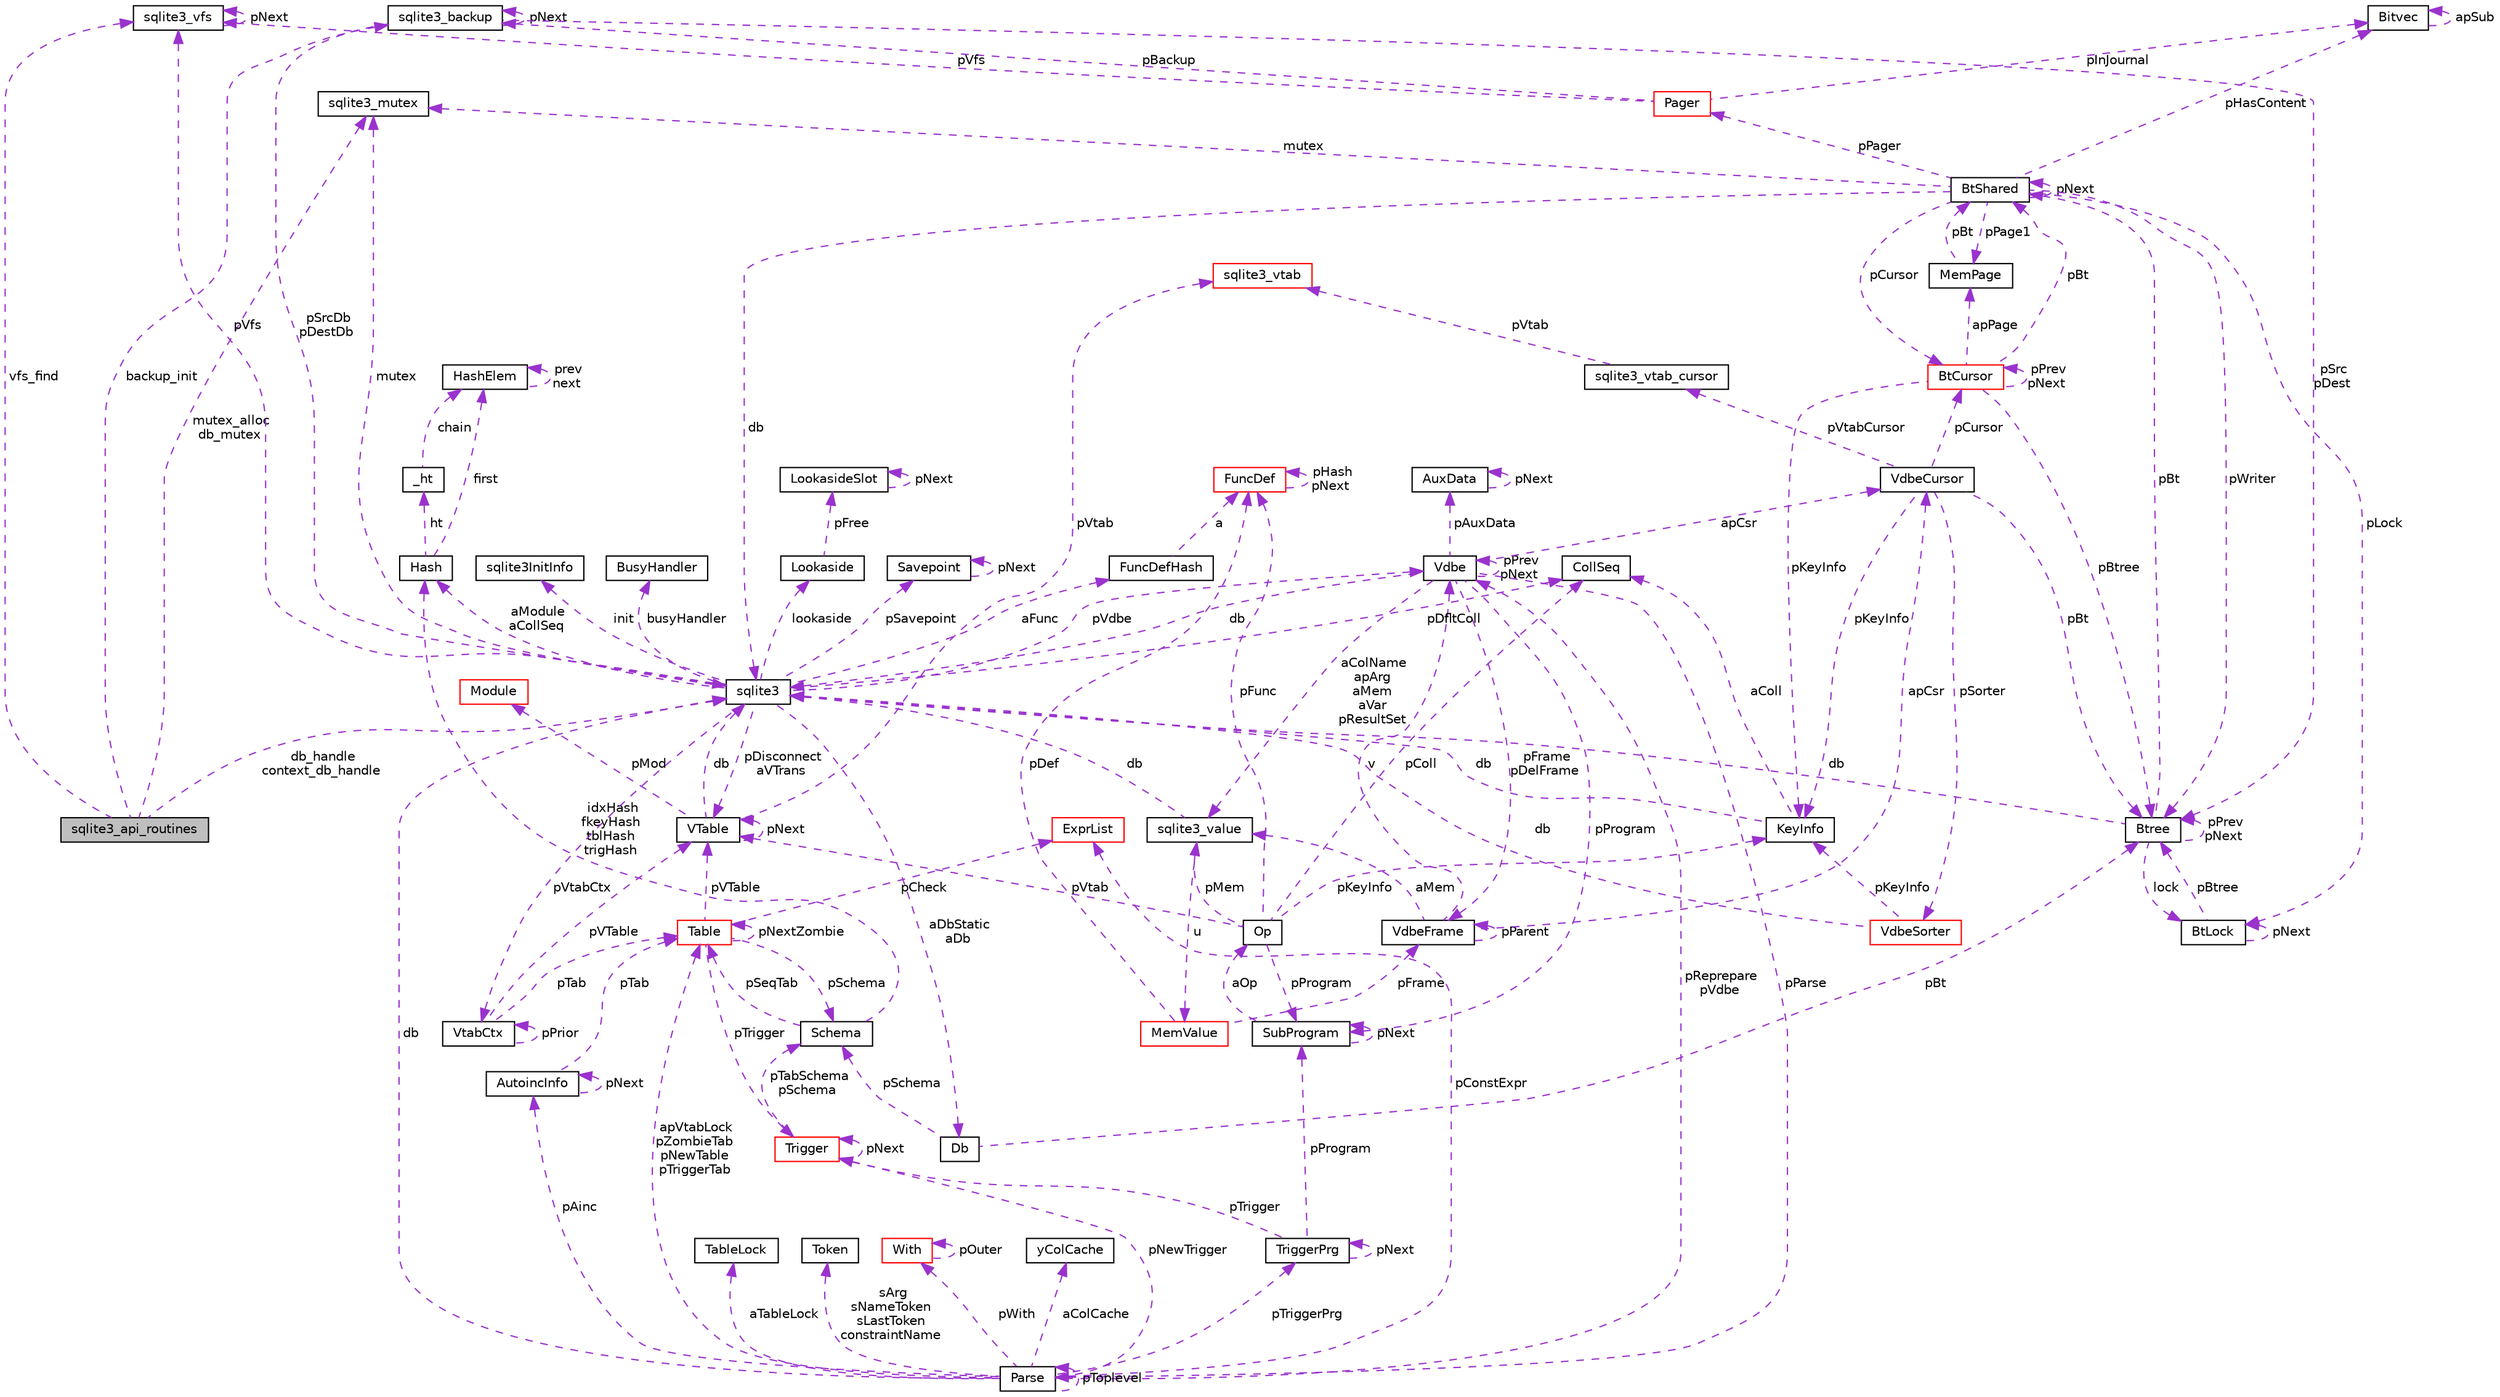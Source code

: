 digraph "sqlite3_api_routines"
{
  edge [fontname="Helvetica",fontsize="10",labelfontname="Helvetica",labelfontsize="10"];
  node [fontname="Helvetica",fontsize="10",shape=record];
  Node1 [label="sqlite3_api_routines",height=0.2,width=0.4,color="black", fillcolor="grey75", style="filled", fontcolor="black"];
  Node2 -> Node1 [dir="back",color="darkorchid3",fontsize="10",style="dashed",label=" backup_init" ,fontname="Helvetica"];
  Node2 [label="sqlite3_backup",height=0.2,width=0.4,color="black", fillcolor="white", style="filled",URL="$structsqlite3__backup.html"];
  Node2 -> Node2 [dir="back",color="darkorchid3",fontsize="10",style="dashed",label=" pNext" ,fontname="Helvetica"];
  Node3 -> Node2 [dir="back",color="darkorchid3",fontsize="10",style="dashed",label=" pSrcDb\npDestDb" ,fontname="Helvetica"];
  Node3 [label="sqlite3",height=0.2,width=0.4,color="black", fillcolor="white", style="filled",URL="$structsqlite3.html"];
  Node4 -> Node3 [dir="back",color="darkorchid3",fontsize="10",style="dashed",label=" pVdbe" ,fontname="Helvetica"];
  Node4 [label="Vdbe",height=0.2,width=0.4,color="black", fillcolor="white", style="filled",URL="$struct_vdbe.html"];
  Node4 -> Node4 [dir="back",color="darkorchid3",fontsize="10",style="dashed",label=" pPrev\npNext" ,fontname="Helvetica"];
  Node5 -> Node4 [dir="back",color="darkorchid3",fontsize="10",style="dashed",label=" aColName\napArg\naMem\naVar\npResultSet" ,fontname="Helvetica"];
  Node5 [label="sqlite3_value",height=0.2,width=0.4,color="black", fillcolor="white", style="filled",URL="$struct_mem.html"];
  Node6 -> Node5 [dir="back",color="darkorchid3",fontsize="10",style="dashed",label=" u" ,fontname="Helvetica"];
  Node6 [label="MemValue",height=0.2,width=0.4,color="red", fillcolor="white", style="filled",URL="$union_mem_1_1_mem_value.html"];
  Node7 -> Node6 [dir="back",color="darkorchid3",fontsize="10",style="dashed",label=" pFrame" ,fontname="Helvetica"];
  Node7 [label="VdbeFrame",height=0.2,width=0.4,color="black", fillcolor="white", style="filled",URL="$struct_vdbe_frame.html"];
  Node5 -> Node7 [dir="back",color="darkorchid3",fontsize="10",style="dashed",label=" aMem" ,fontname="Helvetica"];
  Node4 -> Node7 [dir="back",color="darkorchid3",fontsize="10",style="dashed",label=" v" ,fontname="Helvetica"];
  Node7 -> Node7 [dir="back",color="darkorchid3",fontsize="10",style="dashed",label=" pParent" ,fontname="Helvetica"];
  Node8 -> Node7 [dir="back",color="darkorchid3",fontsize="10",style="dashed",label=" apCsr" ,fontname="Helvetica"];
  Node8 [label="VdbeCursor",height=0.2,width=0.4,color="black", fillcolor="white", style="filled",URL="$struct_vdbe_cursor.html"];
  Node9 -> Node8 [dir="back",color="darkorchid3",fontsize="10",style="dashed",label=" pCursor" ,fontname="Helvetica"];
  Node9 [label="BtCursor",height=0.2,width=0.4,color="red", fillcolor="white", style="filled",URL="$struct_bt_cursor.html"];
  Node9 -> Node9 [dir="back",color="darkorchid3",fontsize="10",style="dashed",label=" pPrev\npNext" ,fontname="Helvetica"];
  Node10 -> Node9 [dir="back",color="darkorchid3",fontsize="10",style="dashed",label=" pBt" ,fontname="Helvetica"];
  Node10 [label="BtShared",height=0.2,width=0.4,color="black", fillcolor="white", style="filled",URL="$struct_bt_shared.html"];
  Node9 -> Node10 [dir="back",color="darkorchid3",fontsize="10",style="dashed",label=" pCursor" ,fontname="Helvetica"];
  Node10 -> Node10 [dir="back",color="darkorchid3",fontsize="10",style="dashed",label=" pNext" ,fontname="Helvetica"];
  Node3 -> Node10 [dir="back",color="darkorchid3",fontsize="10",style="dashed",label=" db" ,fontname="Helvetica"];
  Node11 -> Node10 [dir="back",color="darkorchid3",fontsize="10",style="dashed",label=" pHasContent" ,fontname="Helvetica"];
  Node11 [label="Bitvec",height=0.2,width=0.4,color="black", fillcolor="white", style="filled",URL="$struct_bitvec.html"];
  Node11 -> Node11 [dir="back",color="darkorchid3",fontsize="10",style="dashed",label=" apSub" ,fontname="Helvetica"];
  Node12 -> Node10 [dir="back",color="darkorchid3",fontsize="10",style="dashed",label=" mutex" ,fontname="Helvetica"];
  Node12 [label="sqlite3_mutex",height=0.2,width=0.4,color="black", fillcolor="white", style="filled",URL="$structsqlite3__mutex.html"];
  Node13 -> Node10 [dir="back",color="darkorchid3",fontsize="10",style="dashed",label=" pLock" ,fontname="Helvetica"];
  Node13 [label="BtLock",height=0.2,width=0.4,color="black", fillcolor="white", style="filled",URL="$struct_bt_lock.html"];
  Node13 -> Node13 [dir="back",color="darkorchid3",fontsize="10",style="dashed",label=" pNext" ,fontname="Helvetica"];
  Node14 -> Node13 [dir="back",color="darkorchid3",fontsize="10",style="dashed",label=" pBtree" ,fontname="Helvetica"];
  Node14 [label="Btree",height=0.2,width=0.4,color="black", fillcolor="white", style="filled",URL="$struct_btree.html"];
  Node10 -> Node14 [dir="back",color="darkorchid3",fontsize="10",style="dashed",label=" pBt" ,fontname="Helvetica"];
  Node3 -> Node14 [dir="back",color="darkorchid3",fontsize="10",style="dashed",label=" db" ,fontname="Helvetica"];
  Node13 -> Node14 [dir="back",color="darkorchid3",fontsize="10",style="dashed",label=" lock" ,fontname="Helvetica"];
  Node14 -> Node14 [dir="back",color="darkorchid3",fontsize="10",style="dashed",label=" pPrev\npNext" ,fontname="Helvetica"];
  Node15 -> Node10 [dir="back",color="darkorchid3",fontsize="10",style="dashed",label=" pPage1" ,fontname="Helvetica"];
  Node15 [label="MemPage",height=0.2,width=0.4,color="black", fillcolor="white", style="filled",URL="$struct_mem_page.html"];
  Node10 -> Node15 [dir="back",color="darkorchid3",fontsize="10",style="dashed",label=" pBt" ,fontname="Helvetica"];
  Node14 -> Node10 [dir="back",color="darkorchid3",fontsize="10",style="dashed",label=" pWriter" ,fontname="Helvetica"];
  Node16 -> Node10 [dir="back",color="darkorchid3",fontsize="10",style="dashed",label=" pPager" ,fontname="Helvetica"];
  Node16 [label="Pager",height=0.2,width=0.4,color="red", fillcolor="white", style="filled",URL="$struct_pager.html"];
  Node2 -> Node16 [dir="back",color="darkorchid3",fontsize="10",style="dashed",label=" pBackup" ,fontname="Helvetica"];
  Node11 -> Node16 [dir="back",color="darkorchid3",fontsize="10",style="dashed",label=" pInJournal" ,fontname="Helvetica"];
  Node17 -> Node16 [dir="back",color="darkorchid3",fontsize="10",style="dashed",label=" pVfs" ,fontname="Helvetica"];
  Node17 [label="sqlite3_vfs",height=0.2,width=0.4,color="black", fillcolor="white", style="filled",URL="$structsqlite3__vfs.html"];
  Node17 -> Node17 [dir="back",color="darkorchid3",fontsize="10",style="dashed",label=" pNext" ,fontname="Helvetica"];
  Node15 -> Node9 [dir="back",color="darkorchid3",fontsize="10",style="dashed",label=" apPage" ,fontname="Helvetica"];
  Node18 -> Node9 [dir="back",color="darkorchid3",fontsize="10",style="dashed",label=" pKeyInfo" ,fontname="Helvetica"];
  Node18 [label="KeyInfo",height=0.2,width=0.4,color="black", fillcolor="white", style="filled",URL="$struct_key_info.html"];
  Node3 -> Node18 [dir="back",color="darkorchid3",fontsize="10",style="dashed",label=" db" ,fontname="Helvetica"];
  Node19 -> Node18 [dir="back",color="darkorchid3",fontsize="10",style="dashed",label=" aColl" ,fontname="Helvetica"];
  Node19 [label="CollSeq",height=0.2,width=0.4,color="black", fillcolor="white", style="filled",URL="$struct_coll_seq.html"];
  Node14 -> Node9 [dir="back",color="darkorchid3",fontsize="10",style="dashed",label=" pBtree" ,fontname="Helvetica"];
  Node20 -> Node8 [dir="back",color="darkorchid3",fontsize="10",style="dashed",label=" pVtabCursor" ,fontname="Helvetica"];
  Node20 [label="sqlite3_vtab_cursor",height=0.2,width=0.4,color="black", fillcolor="white", style="filled",URL="$structsqlite3__vtab__cursor.html"];
  Node21 -> Node20 [dir="back",color="darkorchid3",fontsize="10",style="dashed",label=" pVtab" ,fontname="Helvetica"];
  Node21 [label="sqlite3_vtab",height=0.2,width=0.4,color="red", fillcolor="white", style="filled",URL="$structsqlite3__vtab.html"];
  Node22 -> Node8 [dir="back",color="darkorchid3",fontsize="10",style="dashed",label=" pSorter" ,fontname="Helvetica"];
  Node22 [label="VdbeSorter",height=0.2,width=0.4,color="red", fillcolor="white", style="filled",URL="$struct_vdbe_sorter.html"];
  Node3 -> Node22 [dir="back",color="darkorchid3",fontsize="10",style="dashed",label=" db" ,fontname="Helvetica"];
  Node18 -> Node22 [dir="back",color="darkorchid3",fontsize="10",style="dashed",label=" pKeyInfo" ,fontname="Helvetica"];
  Node18 -> Node8 [dir="back",color="darkorchid3",fontsize="10",style="dashed",label=" pKeyInfo" ,fontname="Helvetica"];
  Node14 -> Node8 [dir="back",color="darkorchid3",fontsize="10",style="dashed",label=" pBt" ,fontname="Helvetica"];
  Node23 -> Node6 [dir="back",color="darkorchid3",fontsize="10",style="dashed",label=" pDef" ,fontname="Helvetica"];
  Node23 [label="FuncDef",height=0.2,width=0.4,color="red", fillcolor="white", style="filled",URL="$struct_func_def.html"];
  Node23 -> Node23 [dir="back",color="darkorchid3",fontsize="10",style="dashed",label=" pHash\npNext" ,fontname="Helvetica"];
  Node3 -> Node5 [dir="back",color="darkorchid3",fontsize="10",style="dashed",label=" db" ,fontname="Helvetica"];
  Node3 -> Node4 [dir="back",color="darkorchid3",fontsize="10",style="dashed",label=" db" ,fontname="Helvetica"];
  Node7 -> Node4 [dir="back",color="darkorchid3",fontsize="10",style="dashed",label=" pFrame\npDelFrame" ,fontname="Helvetica"];
  Node24 -> Node4 [dir="back",color="darkorchid3",fontsize="10",style="dashed",label=" pAuxData" ,fontname="Helvetica"];
  Node24 [label="AuxData",height=0.2,width=0.4,color="black", fillcolor="white", style="filled",URL="$struct_aux_data.html"];
  Node24 -> Node24 [dir="back",color="darkorchid3",fontsize="10",style="dashed",label=" pNext" ,fontname="Helvetica"];
  Node25 -> Node4 [dir="back",color="darkorchid3",fontsize="10",style="dashed",label=" pProgram" ,fontname="Helvetica"];
  Node25 [label="SubProgram",height=0.2,width=0.4,color="black", fillcolor="white", style="filled",URL="$struct_sub_program.html"];
  Node25 -> Node25 [dir="back",color="darkorchid3",fontsize="10",style="dashed",label=" pNext" ,fontname="Helvetica"];
  Node26 -> Node25 [dir="back",color="darkorchid3",fontsize="10",style="dashed",label=" aOp" ,fontname="Helvetica"];
  Node26 [label="Op",height=0.2,width=0.4,color="black", fillcolor="white", style="filled",URL="$struct_vdbe_op.html"];
  Node5 -> Node26 [dir="back",color="darkorchid3",fontsize="10",style="dashed",label=" pMem" ,fontname="Helvetica"];
  Node19 -> Node26 [dir="back",color="darkorchid3",fontsize="10",style="dashed",label=" pColl" ,fontname="Helvetica"];
  Node27 -> Node26 [dir="back",color="darkorchid3",fontsize="10",style="dashed",label=" pVtab" ,fontname="Helvetica"];
  Node27 [label="VTable",height=0.2,width=0.4,color="black", fillcolor="white", style="filled",URL="$struct_v_table.html"];
  Node3 -> Node27 [dir="back",color="darkorchid3",fontsize="10",style="dashed",label=" db" ,fontname="Helvetica"];
  Node27 -> Node27 [dir="back",color="darkorchid3",fontsize="10",style="dashed",label=" pNext" ,fontname="Helvetica"];
  Node28 -> Node27 [dir="back",color="darkorchid3",fontsize="10",style="dashed",label=" pMod" ,fontname="Helvetica"];
  Node28 [label="Module",height=0.2,width=0.4,color="red", fillcolor="white", style="filled",URL="$struct_module.html"];
  Node21 -> Node27 [dir="back",color="darkorchid3",fontsize="10",style="dashed",label=" pVtab" ,fontname="Helvetica"];
  Node25 -> Node26 [dir="back",color="darkorchid3",fontsize="10",style="dashed",label=" pProgram" ,fontname="Helvetica"];
  Node18 -> Node26 [dir="back",color="darkorchid3",fontsize="10",style="dashed",label=" pKeyInfo" ,fontname="Helvetica"];
  Node23 -> Node26 [dir="back",color="darkorchid3",fontsize="10",style="dashed",label=" pFunc" ,fontname="Helvetica"];
  Node8 -> Node4 [dir="back",color="darkorchid3",fontsize="10",style="dashed",label=" apCsr" ,fontname="Helvetica"];
  Node29 -> Node4 [dir="back",color="darkorchid3",fontsize="10",style="dashed",label=" pParse" ,fontname="Helvetica"];
  Node29 [label="Parse",height=0.2,width=0.4,color="black", fillcolor="white", style="filled",URL="$struct_parse.html"];
  Node4 -> Node29 [dir="back",color="darkorchid3",fontsize="10",style="dashed",label=" pReprepare\npVdbe" ,fontname="Helvetica"];
  Node3 -> Node29 [dir="back",color="darkorchid3",fontsize="10",style="dashed",label=" db" ,fontname="Helvetica"];
  Node30 -> Node29 [dir="back",color="darkorchid3",fontsize="10",style="dashed",label=" aTableLock" ,fontname="Helvetica"];
  Node30 [label="TableLock",height=0.2,width=0.4,color="black", fillcolor="white", style="filled",URL="$struct_table_lock.html"];
  Node31 -> Node29 [dir="back",color="darkorchid3",fontsize="10",style="dashed",label=" sArg\nsNameToken\nsLastToken\nconstraintName" ,fontname="Helvetica"];
  Node31 [label="Token",height=0.2,width=0.4,color="black", fillcolor="white", style="filled",URL="$struct_token.html"];
  Node32 -> Node29 [dir="back",color="darkorchid3",fontsize="10",style="dashed",label=" pWith" ,fontname="Helvetica"];
  Node32 [label="With",height=0.2,width=0.4,color="red", fillcolor="white", style="filled",URL="$struct_with.html"];
  Node32 -> Node32 [dir="back",color="darkorchid3",fontsize="10",style="dashed",label=" pOuter" ,fontname="Helvetica"];
  Node33 -> Node29 [dir="back",color="darkorchid3",fontsize="10",style="dashed",label=" aColCache" ,fontname="Helvetica"];
  Node33 [label="yColCache",height=0.2,width=0.4,color="black", fillcolor="white", style="filled",URL="$struct_parse_1_1y_col_cache.html"];
  Node34 -> Node29 [dir="back",color="darkorchid3",fontsize="10",style="dashed",label=" apVtabLock\npZombieTab\npNewTable\npTriggerTab" ,fontname="Helvetica"];
  Node34 [label="Table",height=0.2,width=0.4,color="red", fillcolor="white", style="filled",URL="$struct_table.html"];
  Node35 -> Node34 [dir="back",color="darkorchid3",fontsize="10",style="dashed",label=" pSchema" ,fontname="Helvetica"];
  Node35 [label="Schema",height=0.2,width=0.4,color="black", fillcolor="white", style="filled",URL="$struct_schema.html"];
  Node34 -> Node35 [dir="back",color="darkorchid3",fontsize="10",style="dashed",label=" pSeqTab" ,fontname="Helvetica"];
  Node36 -> Node35 [dir="back",color="darkorchid3",fontsize="10",style="dashed",label=" idxHash\nfkeyHash\ntblHash\ntrigHash" ,fontname="Helvetica"];
  Node36 [label="Hash",height=0.2,width=0.4,color="black", fillcolor="white", style="filled",URL="$struct_hash.html"];
  Node37 -> Node36 [dir="back",color="darkorchid3",fontsize="10",style="dashed",label=" ht" ,fontname="Helvetica"];
  Node37 [label="_ht",height=0.2,width=0.4,color="black", fillcolor="white", style="filled",URL="$struct_hash_1_1__ht.html"];
  Node38 -> Node37 [dir="back",color="darkorchid3",fontsize="10",style="dashed",label=" chain" ,fontname="Helvetica"];
  Node38 [label="HashElem",height=0.2,width=0.4,color="black", fillcolor="white", style="filled",URL="$struct_hash_elem.html"];
  Node38 -> Node38 [dir="back",color="darkorchid3",fontsize="10",style="dashed",label=" prev\nnext" ,fontname="Helvetica"];
  Node38 -> Node36 [dir="back",color="darkorchid3",fontsize="10",style="dashed",label=" first" ,fontname="Helvetica"];
  Node27 -> Node34 [dir="back",color="darkorchid3",fontsize="10",style="dashed",label=" pVTable" ,fontname="Helvetica"];
  Node34 -> Node34 [dir="back",color="darkorchid3",fontsize="10",style="dashed",label=" pNextZombie" ,fontname="Helvetica"];
  Node39 -> Node34 [dir="back",color="darkorchid3",fontsize="10",style="dashed",label=" pTrigger" ,fontname="Helvetica"];
  Node39 [label="Trigger",height=0.2,width=0.4,color="red", fillcolor="white", style="filled",URL="$struct_trigger.html"];
  Node35 -> Node39 [dir="back",color="darkorchid3",fontsize="10",style="dashed",label=" pTabSchema\npSchema" ,fontname="Helvetica"];
  Node39 -> Node39 [dir="back",color="darkorchid3",fontsize="10",style="dashed",label=" pNext" ,fontname="Helvetica"];
  Node40 -> Node34 [dir="back",color="darkorchid3",fontsize="10",style="dashed",label=" pCheck" ,fontname="Helvetica"];
  Node40 [label="ExprList",height=0.2,width=0.4,color="red", fillcolor="white", style="filled",URL="$struct_expr_list.html"];
  Node39 -> Node29 [dir="back",color="darkorchid3",fontsize="10",style="dashed",label=" pNewTrigger" ,fontname="Helvetica"];
  Node41 -> Node29 [dir="back",color="darkorchid3",fontsize="10",style="dashed",label=" pTriggerPrg" ,fontname="Helvetica"];
  Node41 [label="TriggerPrg",height=0.2,width=0.4,color="black", fillcolor="white", style="filled",URL="$struct_trigger_prg.html"];
  Node25 -> Node41 [dir="back",color="darkorchid3",fontsize="10",style="dashed",label=" pProgram" ,fontname="Helvetica"];
  Node39 -> Node41 [dir="back",color="darkorchid3",fontsize="10",style="dashed",label=" pTrigger" ,fontname="Helvetica"];
  Node41 -> Node41 [dir="back",color="darkorchid3",fontsize="10",style="dashed",label=" pNext" ,fontname="Helvetica"];
  Node42 -> Node29 [dir="back",color="darkorchid3",fontsize="10",style="dashed",label=" pAinc" ,fontname="Helvetica"];
  Node42 [label="AutoincInfo",height=0.2,width=0.4,color="black", fillcolor="white", style="filled",URL="$struct_autoinc_info.html"];
  Node34 -> Node42 [dir="back",color="darkorchid3",fontsize="10",style="dashed",label=" pTab" ,fontname="Helvetica"];
  Node42 -> Node42 [dir="back",color="darkorchid3",fontsize="10",style="dashed",label=" pNext" ,fontname="Helvetica"];
  Node40 -> Node29 [dir="back",color="darkorchid3",fontsize="10",style="dashed",label=" pConstExpr" ,fontname="Helvetica"];
  Node29 -> Node29 [dir="back",color="darkorchid3",fontsize="10",style="dashed",label=" pToplevel" ,fontname="Helvetica"];
  Node43 -> Node3 [dir="back",color="darkorchid3",fontsize="10",style="dashed",label=" pSavepoint" ,fontname="Helvetica"];
  Node43 [label="Savepoint",height=0.2,width=0.4,color="black", fillcolor="white", style="filled",URL="$struct_savepoint.html"];
  Node43 -> Node43 [dir="back",color="darkorchid3",fontsize="10",style="dashed",label=" pNext" ,fontname="Helvetica"];
  Node44 -> Node3 [dir="back",color="darkorchid3",fontsize="10",style="dashed",label=" aFunc" ,fontname="Helvetica"];
  Node44 [label="FuncDefHash",height=0.2,width=0.4,color="black", fillcolor="white", style="filled",URL="$struct_func_def_hash.html"];
  Node23 -> Node44 [dir="back",color="darkorchid3",fontsize="10",style="dashed",label=" a" ,fontname="Helvetica"];
  Node45 -> Node3 [dir="back",color="darkorchid3",fontsize="10",style="dashed",label=" lookaside" ,fontname="Helvetica"];
  Node45 [label="Lookaside",height=0.2,width=0.4,color="black", fillcolor="white", style="filled",URL="$struct_lookaside.html"];
  Node46 -> Node45 [dir="back",color="darkorchid3",fontsize="10",style="dashed",label=" pFree" ,fontname="Helvetica"];
  Node46 [label="LookasideSlot",height=0.2,width=0.4,color="black", fillcolor="white", style="filled",URL="$struct_lookaside_slot.html"];
  Node46 -> Node46 [dir="back",color="darkorchid3",fontsize="10",style="dashed",label=" pNext" ,fontname="Helvetica"];
  Node12 -> Node3 [dir="back",color="darkorchid3",fontsize="10",style="dashed",label=" mutex" ,fontname="Helvetica"];
  Node17 -> Node3 [dir="back",color="darkorchid3",fontsize="10",style="dashed",label=" pVfs" ,fontname="Helvetica"];
  Node47 -> Node3 [dir="back",color="darkorchid3",fontsize="10",style="dashed",label=" init" ,fontname="Helvetica"];
  Node47 [label="sqlite3InitInfo",height=0.2,width=0.4,color="black", fillcolor="white", style="filled",URL="$structsqlite3_1_1sqlite3_init_info.html"];
  Node48 -> Node3 [dir="back",color="darkorchid3",fontsize="10",style="dashed",label=" busyHandler" ,fontname="Helvetica"];
  Node48 [label="BusyHandler",height=0.2,width=0.4,color="black", fillcolor="white", style="filled",URL="$struct_busy_handler.html"];
  Node49 -> Node3 [dir="back",color="darkorchid3",fontsize="10",style="dashed",label=" pVtabCtx" ,fontname="Helvetica"];
  Node49 [label="VtabCtx",height=0.2,width=0.4,color="black", fillcolor="white", style="filled",URL="$struct_vtab_ctx.html"];
  Node49 -> Node49 [dir="back",color="darkorchid3",fontsize="10",style="dashed",label=" pPrior" ,fontname="Helvetica"];
  Node27 -> Node49 [dir="back",color="darkorchid3",fontsize="10",style="dashed",label=" pVTable" ,fontname="Helvetica"];
  Node34 -> Node49 [dir="back",color="darkorchid3",fontsize="10",style="dashed",label=" pTab" ,fontname="Helvetica"];
  Node19 -> Node3 [dir="back",color="darkorchid3",fontsize="10",style="dashed",label=" pDfltColl" ,fontname="Helvetica"];
  Node27 -> Node3 [dir="back",color="darkorchid3",fontsize="10",style="dashed",label=" pDisconnect\naVTrans" ,fontname="Helvetica"];
  Node50 -> Node3 [dir="back",color="darkorchid3",fontsize="10",style="dashed",label=" aDbStatic\naDb" ,fontname="Helvetica"];
  Node50 [label="Db",height=0.2,width=0.4,color="black", fillcolor="white", style="filled",URL="$struct_db.html"];
  Node35 -> Node50 [dir="back",color="darkorchid3",fontsize="10",style="dashed",label=" pSchema" ,fontname="Helvetica"];
  Node14 -> Node50 [dir="back",color="darkorchid3",fontsize="10",style="dashed",label=" pBt" ,fontname="Helvetica"];
  Node36 -> Node3 [dir="back",color="darkorchid3",fontsize="10",style="dashed",label=" aModule\naCollSeq" ,fontname="Helvetica"];
  Node14 -> Node2 [dir="back",color="darkorchid3",fontsize="10",style="dashed",label=" pSrc\npDest" ,fontname="Helvetica"];
  Node3 -> Node1 [dir="back",color="darkorchid3",fontsize="10",style="dashed",label=" db_handle\ncontext_db_handle" ,fontname="Helvetica"];
  Node17 -> Node1 [dir="back",color="darkorchid3",fontsize="10",style="dashed",label=" vfs_find" ,fontname="Helvetica"];
  Node12 -> Node1 [dir="back",color="darkorchid3",fontsize="10",style="dashed",label=" mutex_alloc\ndb_mutex" ,fontname="Helvetica"];
}
